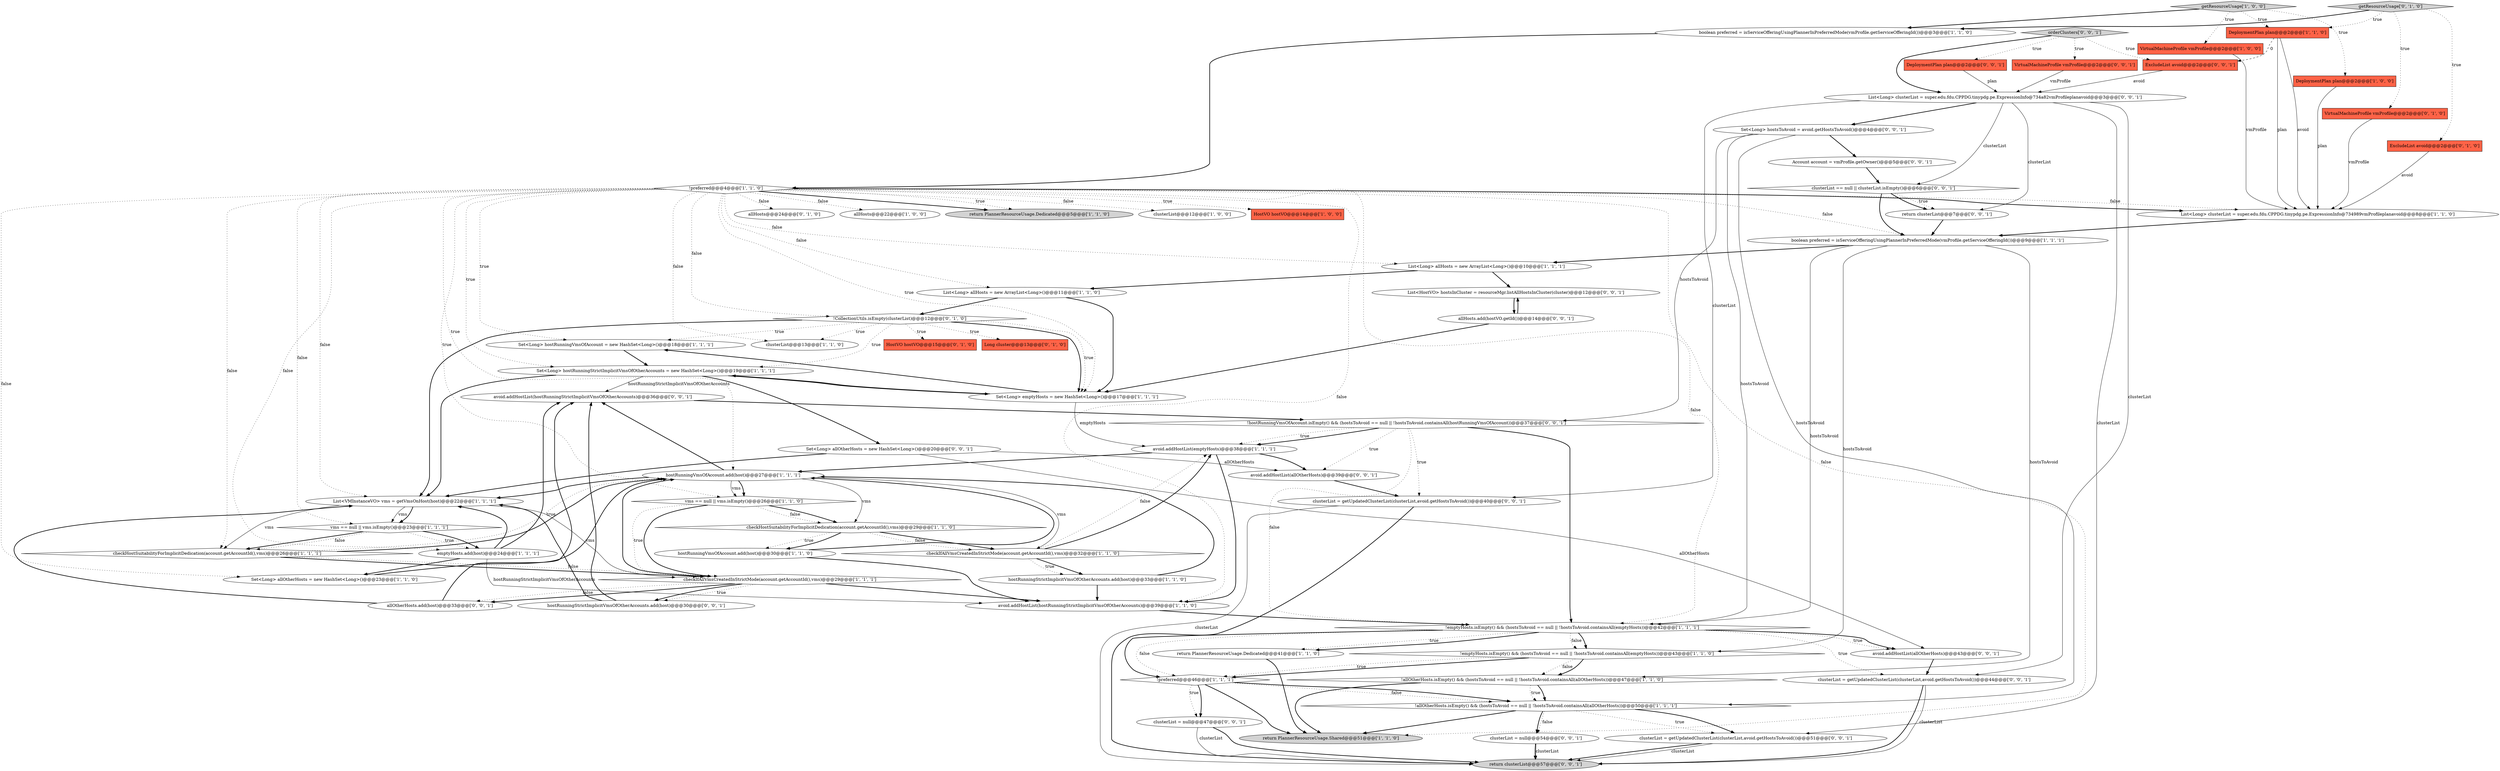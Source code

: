 digraph {
41 [style = filled, label = "HostVO hostVO@@@15@@@['0', '1', '0']", fillcolor = tomato, shape = box image = "AAA0AAABBB2BBB"];
2 [style = filled, label = "List<Long> clusterList = super.edu.fdu.CPPDG.tinypdg.pe.ExpressionInfo@734989vmProfileplanavoid@@@8@@@['1', '1', '0']", fillcolor = white, shape = ellipse image = "AAA0AAABBB1BBB"];
33 [style = filled, label = "clusterList@@@13@@@['1', '1', '0']", fillcolor = white, shape = ellipse image = "AAA0AAABBB1BBB"];
50 [style = filled, label = "return clusterList@@@57@@@['0', '0', '1']", fillcolor = lightgray, shape = ellipse image = "AAA0AAABBB3BBB"];
58 [style = filled, label = "return clusterList@@@7@@@['0', '0', '1']", fillcolor = white, shape = ellipse image = "AAA0AAABBB3BBB"];
63 [style = filled, label = "avoid.addHostList(hostRunningStrictImplicitVmsOfOtherAccounts)@@@36@@@['0', '0', '1']", fillcolor = white, shape = ellipse image = "AAA0AAABBB3BBB"];
37 [style = filled, label = "Set<Long> allOtherHosts = new HashSet<Long>()@@@23@@@['1', '1', '0']", fillcolor = white, shape = ellipse image = "AAA0AAABBB1BBB"];
0 [style = filled, label = "vms == null || vms.isEmpty()@@@26@@@['1', '1', '0']", fillcolor = white, shape = diamond image = "AAA0AAABBB1BBB"];
15 [style = filled, label = "!allOtherHosts.isEmpty() && (hostsToAvoid == null || !hostsToAvoid.containsAll(allOtherHosts))@@@47@@@['1', '1', '0']", fillcolor = white, shape = diamond image = "AAA0AAABBB1BBB"];
21 [style = filled, label = "VirtualMachineProfile vmProfile@@@2@@@['1', '0', '0']", fillcolor = tomato, shape = box image = "AAA0AAABBB1BBB"];
49 [style = filled, label = "List<Long> clusterList = super.edu.fdu.CPPDG.tinypdg.pe.ExpressionInfo@734a82vmProfileplanavoid@@@3@@@['0', '0', '1']", fillcolor = white, shape = ellipse image = "AAA0AAABBB3BBB"];
66 [style = filled, label = "clusterList = null@@@47@@@['0', '0', '1']", fillcolor = white, shape = ellipse image = "AAA0AAABBB3BBB"];
43 [style = filled, label = "allHosts@@@24@@@['0', '1', '0']", fillcolor = white, shape = ellipse image = "AAA0AAABBB2BBB"];
36 [style = filled, label = "getResourceUsage['1', '0', '0']", fillcolor = lightgray, shape = diamond image = "AAA0AAABBB1BBB"];
28 [style = filled, label = "Set<Long> hostRunningVmsOfAccount = new HashSet<Long>()@@@18@@@['1', '1', '1']", fillcolor = white, shape = ellipse image = "AAA0AAABBB1BBB"];
29 [style = filled, label = "!preferred@@@4@@@['1', '1', '0']", fillcolor = white, shape = diamond image = "AAA0AAABBB1BBB"];
16 [style = filled, label = "!preferred@@@46@@@['1', '1', '1']", fillcolor = white, shape = diamond image = "AAA0AAABBB1BBB"];
30 [style = filled, label = "avoid.addHostList(emptyHosts)@@@38@@@['1', '1', '1']", fillcolor = white, shape = ellipse image = "AAA0AAABBB1BBB"];
8 [style = filled, label = "allHosts@@@22@@@['1', '0', '0']", fillcolor = white, shape = ellipse image = "AAA0AAABBB1BBB"];
40 [style = filled, label = "!CollectionUtils.isEmpty(clusterList)@@@12@@@['0', '1', '0']", fillcolor = white, shape = diamond image = "AAA1AAABBB2BBB"];
23 [style = filled, label = "return PlannerResourceUsage.Dedicated@@@5@@@['1', '1', '0']", fillcolor = lightgray, shape = ellipse image = "AAA0AAABBB1BBB"];
25 [style = filled, label = "checkIfAllVmsCreatedInStrictMode(account.getAccountId(),vms)@@@32@@@['1', '1', '0']", fillcolor = white, shape = diamond image = "AAA0AAABBB1BBB"];
54 [style = filled, label = "orderClusters['0', '0', '1']", fillcolor = lightgray, shape = diamond image = "AAA0AAABBB3BBB"];
11 [style = filled, label = "!emptyHosts.isEmpty() && (hostsToAvoid == null || !hostsToAvoid.containsAll(emptyHosts))@@@43@@@['1', '1', '0']", fillcolor = white, shape = diamond image = "AAA0AAABBB1BBB"];
9 [style = filled, label = "clusterList@@@12@@@['1', '0', '0']", fillcolor = white, shape = ellipse image = "AAA0AAABBB1BBB"];
20 [style = filled, label = "checkHostSuitabilityForImplicitDedication(account.getAccountId(),vms)@@@29@@@['1', '1', '0']", fillcolor = white, shape = diamond image = "AAA0AAABBB1BBB"];
24 [style = filled, label = "checkHostSuitabilityForImplicitDedication(account.getAccountId(),vms)@@@26@@@['1', '1', '1']", fillcolor = white, shape = diamond image = "AAA0AAABBB1BBB"];
38 [style = filled, label = "hostRunningVmsOfAccount.add(host)@@@30@@@['1', '1', '0']", fillcolor = white, shape = ellipse image = "AAA0AAABBB1BBB"];
12 [style = filled, label = "boolean preferred = isServiceOfferingUsingPlannerInPreferredMode(vmProfile.getServiceOfferingId())@@@9@@@['1', '1', '1']", fillcolor = white, shape = ellipse image = "AAA0AAABBB1BBB"];
65 [style = filled, label = "avoid.addHostList(allOtherHosts)@@@43@@@['0', '0', '1']", fillcolor = white, shape = ellipse image = "AAA0AAABBB3BBB"];
44 [style = filled, label = "VirtualMachineProfile vmProfile@@@2@@@['0', '1', '0']", fillcolor = tomato, shape = box image = "AAA0AAABBB2BBB"];
17 [style = filled, label = "List<VMInstanceVO> vms = getVmsOnHost(host)@@@22@@@['1', '1', '1']", fillcolor = white, shape = ellipse image = "AAA0AAABBB1BBB"];
53 [style = filled, label = "clusterList = getUpdatedClusterList(clusterList,avoid.getHostsToAvoid())@@@44@@@['0', '0', '1']", fillcolor = white, shape = ellipse image = "AAA0AAABBB3BBB"];
14 [style = filled, label = "!emptyHosts.isEmpty() && (hostsToAvoid == null || !hostsToAvoid.containsAll(emptyHosts))@@@42@@@['1', '1', '1']", fillcolor = white, shape = diamond image = "AAA0AAABBB1BBB"];
26 [style = filled, label = "Set<Long> emptyHosts = new HashSet<Long>()@@@17@@@['1', '1', '1']", fillcolor = white, shape = ellipse image = "AAA0AAABBB1BBB"];
10 [style = filled, label = "emptyHosts.add(host)@@@24@@@['1', '1', '1']", fillcolor = white, shape = ellipse image = "AAA0AAABBB1BBB"];
68 [style = filled, label = "clusterList == null || clusterList.isEmpty()@@@6@@@['0', '0', '1']", fillcolor = white, shape = diamond image = "AAA0AAABBB3BBB"];
48 [style = filled, label = "clusterList = null@@@54@@@['0', '0', '1']", fillcolor = white, shape = ellipse image = "AAA0AAABBB3BBB"];
59 [style = filled, label = "clusterList = getUpdatedClusterList(clusterList,avoid.getHostsToAvoid())@@@51@@@['0', '0', '1']", fillcolor = white, shape = ellipse image = "AAA0AAABBB3BBB"];
3 [style = filled, label = "!allOtherHosts.isEmpty() && (hostsToAvoid == null || !hostsToAvoid.containsAll(allOtherHosts))@@@50@@@['1', '1', '1']", fillcolor = white, shape = diamond image = "AAA0AAABBB1BBB"];
18 [style = filled, label = "List<Long> allHosts = new ArrayList<Long>()@@@11@@@['1', '1', '0']", fillcolor = white, shape = ellipse image = "AAA0AAABBB1BBB"];
64 [style = filled, label = "clusterList = getUpdatedClusterList(clusterList,avoid.getHostsToAvoid())@@@40@@@['0', '0', '1']", fillcolor = white, shape = ellipse image = "AAA0AAABBB3BBB"];
5 [style = filled, label = "return PlannerResourceUsage.Dedicated@@@41@@@['1', '1', '0']", fillcolor = white, shape = ellipse image = "AAA0AAABBB1BBB"];
27 [style = filled, label = "List<Long> allHosts = new ArrayList<Long>()@@@10@@@['1', '1', '1']", fillcolor = white, shape = ellipse image = "AAA0AAABBB1BBB"];
62 [style = filled, label = "!hostRunningVmsOfAccount.isEmpty() && (hostsToAvoid == null || !hostsToAvoid.containsAll(hostRunningVmsOfAccount))@@@37@@@['0', '0', '1']", fillcolor = white, shape = diamond image = "AAA0AAABBB3BBB"];
13 [style = filled, label = "Set<Long> hostRunningStrictImplicitVmsOfOtherAccounts = new HashSet<Long>()@@@19@@@['1', '1', '1']", fillcolor = white, shape = ellipse image = "AAA0AAABBB1BBB"];
22 [style = filled, label = "DeploymentPlan plan@@@2@@@['1', '1', '0']", fillcolor = tomato, shape = box image = "AAA0AAABBB1BBB"];
39 [style = filled, label = "ExcludeList avoid@@@2@@@['0', '1', '0']", fillcolor = tomato, shape = box image = "AAA0AAABBB2BBB"];
69 [style = filled, label = "ExcludeList avoid@@@2@@@['0', '0', '1']", fillcolor = tomato, shape = box image = "AAA0AAABBB3BBB"];
67 [style = filled, label = "Account account = vmProfile.getOwner()@@@5@@@['0', '0', '1']", fillcolor = white, shape = ellipse image = "AAA0AAABBB3BBB"];
57 [style = filled, label = "Set<Long> allOtherHosts = new HashSet<Long>()@@@20@@@['0', '0', '1']", fillcolor = white, shape = ellipse image = "AAA0AAABBB3BBB"];
34 [style = filled, label = "hostRunningVmsOfAccount.add(host)@@@27@@@['1', '1', '1']", fillcolor = white, shape = ellipse image = "AAA0AAABBB1BBB"];
46 [style = filled, label = "allOtherHosts.add(host)@@@33@@@['0', '0', '1']", fillcolor = white, shape = ellipse image = "AAA0AAABBB3BBB"];
35 [style = filled, label = "checkIfAllVmsCreatedInStrictMode(account.getAccountId(),vms)@@@29@@@['1', '1', '1']", fillcolor = white, shape = diamond image = "AAA0AAABBB1BBB"];
55 [style = filled, label = "allHosts.add(hostVO.getId())@@@14@@@['0', '0', '1']", fillcolor = white, shape = ellipse image = "AAA0AAABBB3BBB"];
47 [style = filled, label = "avoid.addHostList(allOtherHosts)@@@39@@@['0', '0', '1']", fillcolor = white, shape = ellipse image = "AAA0AAABBB3BBB"];
1 [style = filled, label = "hostRunningStrictImplicitVmsOfOtherAccounts.add(host)@@@33@@@['1', '1', '0']", fillcolor = white, shape = ellipse image = "AAA0AAABBB1BBB"];
61 [style = filled, label = "DeploymentPlan plan@@@2@@@['0', '0', '1']", fillcolor = tomato, shape = box image = "AAA0AAABBB3BBB"];
56 [style = filled, label = "hostRunningStrictImplicitVmsOfOtherAccounts.add(host)@@@30@@@['0', '0', '1']", fillcolor = white, shape = ellipse image = "AAA0AAABBB3BBB"];
7 [style = filled, label = "vms == null || vms.isEmpty()@@@23@@@['1', '1', '1']", fillcolor = white, shape = diamond image = "AAA0AAABBB1BBB"];
60 [style = filled, label = "VirtualMachineProfile vmProfile@@@2@@@['0', '0', '1']", fillcolor = tomato, shape = box image = "AAA0AAABBB3BBB"];
51 [style = filled, label = "Set<Long> hostsToAvoid = avoid.getHostsToAvoid()@@@4@@@['0', '0', '1']", fillcolor = white, shape = ellipse image = "AAA0AAABBB3BBB"];
32 [style = filled, label = "return PlannerResourceUsage.Shared@@@51@@@['1', '1', '0']", fillcolor = lightgray, shape = ellipse image = "AAA0AAABBB1BBB"];
19 [style = filled, label = "DeploymentPlan plan@@@2@@@['1', '0', '0']", fillcolor = tomato, shape = box image = "AAA0AAABBB1BBB"];
42 [style = filled, label = "Long cluster@@@13@@@['0', '1', '0']", fillcolor = tomato, shape = box image = "AAA0AAABBB2BBB"];
45 [style = filled, label = "getResourceUsage['0', '1', '0']", fillcolor = lightgray, shape = diamond image = "AAA0AAABBB2BBB"];
6 [style = filled, label = "HostVO hostVO@@@14@@@['1', '0', '0']", fillcolor = tomato, shape = box image = "AAA0AAABBB1BBB"];
52 [style = filled, label = "List<HostVO> hostsInCluster = resourceMgr.listAllHostsInCluster(cluster)@@@12@@@['0', '0', '1']", fillcolor = white, shape = ellipse image = "AAA0AAABBB3BBB"];
31 [style = filled, label = "boolean preferred = isServiceOfferingUsingPlannerInPreferredMode(vmProfile.getServiceOfferingId())@@@3@@@['1', '1', '0']", fillcolor = white, shape = ellipse image = "AAA0AAABBB1BBB"];
4 [style = filled, label = "avoid.addHostList(hostRunningStrictImplicitVmsOfOtherAccounts)@@@39@@@['1', '1', '0']", fillcolor = white, shape = ellipse image = "AAA0AAABBB1BBB"];
28->13 [style = bold, label=""];
12->27 [style = bold, label=""];
40->42 [style = dotted, label="true"];
7->24 [style = bold, label=""];
35->4 [style = bold, label=""];
14->5 [style = dotted, label="true"];
10->63 [style = bold, label=""];
36->22 [style = dotted, label="true"];
57->17 [style = bold, label=""];
24->34 [style = dotted, label="true"];
11->15 [style = dotted, label="false"];
14->65 [style = dotted, label="true"];
68->58 [style = dotted, label="true"];
29->37 [style = dotted, label="false"];
36->21 [style = dotted, label="true"];
29->8 [style = dotted, label="false"];
11->16 [style = bold, label=""];
5->32 [style = bold, label=""];
64->50 [style = solid, label="clusterList"];
49->68 [style = solid, label="clusterList"];
14->11 [style = bold, label=""];
3->59 [style = dotted, label="true"];
29->9 [style = dotted, label="false"];
16->66 [style = bold, label=""];
25->1 [style = bold, label=""];
20->25 [style = bold, label=""];
52->55 [style = bold, label=""];
54->69 [style = dotted, label="true"];
0->20 [style = bold, label=""];
35->56 [style = dotted, label="true"];
40->33 [style = dotted, label="true"];
12->14 [style = solid, label="hostsToAvoid"];
45->39 [style = dotted, label="true"];
34->20 [style = solid, label="vms"];
63->62 [style = bold, label=""];
17->24 [style = solid, label="vms"];
30->4 [style = bold, label=""];
22->2 [style = solid, label="plan"];
31->29 [style = bold, label=""];
22->2 [style = solid, label="avoid"];
0->20 [style = dotted, label="false"];
64->50 [style = bold, label=""];
35->34 [style = bold, label=""];
29->28 [style = dotted, label="true"];
17->7 [style = solid, label="vms"];
68->58 [style = bold, label=""];
46->63 [style = bold, label=""];
51->3 [style = solid, label="hostsToAvoid"];
29->32 [style = dotted, label="false"];
14->5 [style = bold, label=""];
13->26 [style = bold, label=""];
24->35 [style = bold, label=""];
13->63 [style = solid, label="hostRunningStrictImplicitVmsOfOtherAccounts"];
10->37 [style = bold, label=""];
51->62 [style = solid, label="hostsToAvoid"];
26->13 [style = bold, label=""];
29->2 [style = dotted, label="false"];
10->17 [style = bold, label=""];
24->35 [style = dotted, label="false"];
38->4 [style = bold, label=""];
48->50 [style = bold, label=""];
7->10 [style = dotted, label="true"];
17->35 [style = solid, label="vms"];
3->59 [style = bold, label=""];
38->34 [style = bold, label=""];
29->24 [style = dotted, label="false"];
61->49 [style = solid, label="plan"];
20->38 [style = dotted, label="true"];
29->43 [style = dotted, label="false"];
12->11 [style = solid, label="hostsToAvoid"];
34->17 [style = bold, label=""];
55->26 [style = bold, label=""];
40->41 [style = dotted, label="true"];
45->31 [style = bold, label=""];
29->18 [style = dotted, label="false"];
11->16 [style = dotted, label="true"];
29->27 [style = dotted, label="false"];
37->34 [style = bold, label=""];
40->13 [style = dotted, label="true"];
62->14 [style = bold, label=""];
68->12 [style = bold, label=""];
29->14 [style = dotted, label="false"];
51->67 [style = bold, label=""];
1->4 [style = bold, label=""];
15->3 [style = bold, label=""];
55->52 [style = bold, label=""];
15->32 [style = bold, label=""];
53->50 [style = bold, label=""];
1->34 [style = bold, label=""];
57->65 [style = solid, label="allOtherHosts"];
16->32 [style = bold, label=""];
34->25 [style = solid, label="vms"];
53->50 [style = solid, label="clusterList"];
16->3 [style = dotted, label="false"];
30->47 [style = bold, label=""];
25->1 [style = dotted, label="true"];
30->34 [style = bold, label=""];
14->16 [style = bold, label=""];
40->28 [style = dotted, label="true"];
3->48 [style = dotted, label="false"];
69->49 [style = solid, label="avoid"];
19->2 [style = solid, label="plan"];
29->2 [style = bold, label=""];
13->17 [style = bold, label=""];
20->25 [style = dotted, label="false"];
49->59 [style = solid, label="clusterList"];
49->64 [style = solid, label="clusterList"];
62->30 [style = dotted, label="true"];
62->14 [style = dotted, label="false"];
34->63 [style = bold, label=""];
11->15 [style = bold, label=""];
29->26 [style = dotted, label="true"];
56->17 [style = bold, label=""];
18->26 [style = bold, label=""];
67->68 [style = bold, label=""];
0->35 [style = dotted, label="true"];
40->26 [style = bold, label=""];
29->34 [style = dotted, label="true"];
29->4 [style = dotted, label="false"];
29->10 [style = dotted, label="false"];
16->3 [style = bold, label=""];
18->40 [style = bold, label=""];
36->19 [style = dotted, label="true"];
26->28 [style = bold, label=""];
3->48 [style = bold, label=""];
65->53 [style = bold, label=""];
14->11 [style = dotted, label="false"];
58->12 [style = bold, label=""];
35->46 [style = dotted, label="false"];
40->17 [style = bold, label=""];
48->50 [style = solid, label="clusterList"];
21->2 [style = solid, label="vmProfile"];
13->57 [style = bold, label=""];
12->15 [style = solid, label="hostsToAvoid"];
17->7 [style = bold, label=""];
15->3 [style = dotted, label="true"];
57->47 [style = solid, label="allOtherHosts"];
29->7 [style = dotted, label="false"];
66->50 [style = bold, label=""];
10->4 [style = solid, label="hostRunningStrictImplicitVmsOfOtherAccounts"];
25->30 [style = dotted, label="false"];
29->40 [style = dotted, label="false"];
16->66 [style = dotted, label="true"];
54->49 [style = bold, label=""];
14->53 [style = dotted, label="true"];
29->13 [style = dotted, label="true"];
24->34 [style = bold, label=""];
0->35 [style = bold, label=""];
35->56 [style = bold, label=""];
29->23 [style = dotted, label="true"];
7->10 [style = bold, label=""];
29->17 [style = dotted, label="false"];
49->51 [style = bold, label=""];
39->2 [style = solid, label="avoid"];
45->22 [style = dotted, label="true"];
62->64 [style = dotted, label="true"];
59->50 [style = bold, label=""];
27->52 [style = bold, label=""];
49->58 [style = solid, label="clusterList"];
47->64 [style = bold, label=""];
3->32 [style = bold, label=""];
26->30 [style = solid, label="emptyHosts"];
34->0 [style = bold, label=""];
22->69 [style = dashed, label="0"];
29->23 [style = bold, label=""];
54->60 [style = dotted, label="true"];
29->0 [style = dotted, label="true"];
29->12 [style = dotted, label="false"];
54->61 [style = dotted, label="true"];
62->47 [style = dotted, label="true"];
34->0 [style = solid, label="vms"];
36->31 [style = bold, label=""];
59->50 [style = solid, label="clusterList"];
35->46 [style = bold, label=""];
46->17 [style = bold, label=""];
51->14 [style = solid, label="hostsToAvoid"];
20->38 [style = bold, label=""];
27->18 [style = bold, label=""];
4->14 [style = bold, label=""];
29->6 [style = dotted, label="true"];
62->30 [style = bold, label=""];
56->63 [style = bold, label=""];
45->44 [style = dotted, label="true"];
44->2 [style = solid, label="vmProfile"];
60->49 [style = solid, label="vmProfile"];
29->33 [style = dotted, label="false"];
49->53 [style = solid, label="clusterList"];
25->30 [style = bold, label=""];
66->50 [style = solid, label="clusterList"];
40->26 [style = dotted, label="true"];
14->16 [style = dotted, label="false"];
2->12 [style = bold, label=""];
7->24 [style = dotted, label="false"];
14->65 [style = bold, label=""];
}
